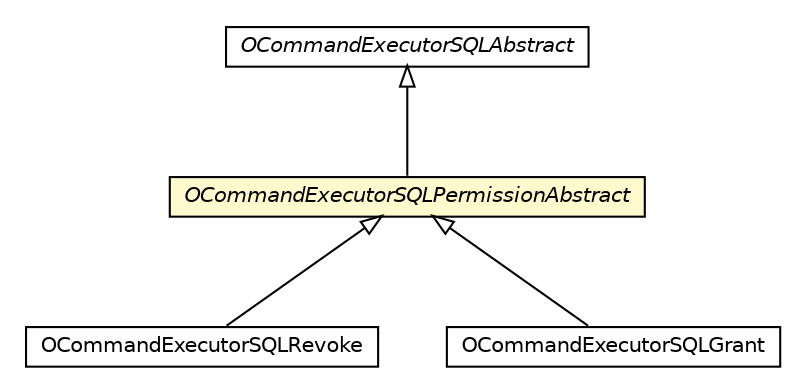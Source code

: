 #!/usr/local/bin/dot
#
# Class diagram 
# Generated by UMLGraph version R5_6-24-gf6e263 (http://www.umlgraph.org/)
#

digraph G {
	edge [fontname="Helvetica",fontsize=10,labelfontname="Helvetica",labelfontsize=10];
	node [fontname="Helvetica",fontsize=10,shape=plaintext];
	nodesep=0.25;
	ranksep=0.5;
	// com.orientechnologies.orient.core.sql.OCommandExecutorSQLPermissionAbstract
	c1075570 [label=<<table title="com.orientechnologies.orient.core.sql.OCommandExecutorSQLPermissionAbstract" border="0" cellborder="1" cellspacing="0" cellpadding="2" port="p" bgcolor="lemonChiffon" href="./OCommandExecutorSQLPermissionAbstract.html">
		<tr><td><table border="0" cellspacing="0" cellpadding="1">
<tr><td align="center" balign="center"><font face="Helvetica-Oblique"> OCommandExecutorSQLPermissionAbstract </font></td></tr>
		</table></td></tr>
		</table>>, URL="./OCommandExecutorSQLPermissionAbstract.html", fontname="Helvetica", fontcolor="black", fontsize=10.0];
	// com.orientechnologies.orient.core.sql.OCommandExecutorSQLAbstract
	c1075617 [label=<<table title="com.orientechnologies.orient.core.sql.OCommandExecutorSQLAbstract" border="0" cellborder="1" cellspacing="0" cellpadding="2" port="p" href="./OCommandExecutorSQLAbstract.html">
		<tr><td><table border="0" cellspacing="0" cellpadding="1">
<tr><td align="center" balign="center"><font face="Helvetica-Oblique"> OCommandExecutorSQLAbstract </font></td></tr>
		</table></td></tr>
		</table>>, URL="./OCommandExecutorSQLAbstract.html", fontname="Helvetica", fontcolor="black", fontsize=10.0];
	// com.orientechnologies.orient.core.sql.OCommandExecutorSQLRevoke
	c1075618 [label=<<table title="com.orientechnologies.orient.core.sql.OCommandExecutorSQLRevoke" border="0" cellborder="1" cellspacing="0" cellpadding="2" port="p" href="./OCommandExecutorSQLRevoke.html">
		<tr><td><table border="0" cellspacing="0" cellpadding="1">
<tr><td align="center" balign="center"> OCommandExecutorSQLRevoke </td></tr>
		</table></td></tr>
		</table>>, URL="./OCommandExecutorSQLRevoke.html", fontname="Helvetica", fontcolor="black", fontsize=10.0];
	// com.orientechnologies.orient.core.sql.OCommandExecutorSQLGrant
	c1075620 [label=<<table title="com.orientechnologies.orient.core.sql.OCommandExecutorSQLGrant" border="0" cellborder="1" cellspacing="0" cellpadding="2" port="p" href="./OCommandExecutorSQLGrant.html">
		<tr><td><table border="0" cellspacing="0" cellpadding="1">
<tr><td align="center" balign="center"> OCommandExecutorSQLGrant </td></tr>
		</table></td></tr>
		</table>>, URL="./OCommandExecutorSQLGrant.html", fontname="Helvetica", fontcolor="black", fontsize=10.0];
	//com.orientechnologies.orient.core.sql.OCommandExecutorSQLPermissionAbstract extends com.orientechnologies.orient.core.sql.OCommandExecutorSQLAbstract
	c1075617:p -> c1075570:p [dir=back,arrowtail=empty];
	//com.orientechnologies.orient.core.sql.OCommandExecutorSQLRevoke extends com.orientechnologies.orient.core.sql.OCommandExecutorSQLPermissionAbstract
	c1075570:p -> c1075618:p [dir=back,arrowtail=empty];
	//com.orientechnologies.orient.core.sql.OCommandExecutorSQLGrant extends com.orientechnologies.orient.core.sql.OCommandExecutorSQLPermissionAbstract
	c1075570:p -> c1075620:p [dir=back,arrowtail=empty];
}

